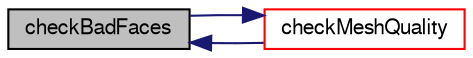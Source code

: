 digraph "checkBadFaces"
{
  bgcolor="transparent";
  edge [fontname="FreeSans",fontsize="10",labelfontname="FreeSans",labelfontsize="10"];
  node [fontname="FreeSans",fontsize="10",shape=record];
  rankdir="LR";
  Node986 [label="checkBadFaces",height=0.2,width=0.4,color="black", fillcolor="grey75", style="filled", fontcolor="black"];
  Node986 -> Node987 [dir="back",color="midnightblue",fontsize="10",style="solid",fontname="FreeSans"];
  Node987 [label="checkMeshQuality",height=0.2,width=0.4,color="red",URL="$a21642.html#a05c592dbdbe3fcc0728c2595750b5982",tooltip="Check mesh and mark points on faces in error. "];
  Node987 -> Node986 [dir="back",color="midnightblue",fontsize="10",style="solid",fontname="FreeSans"];
}
